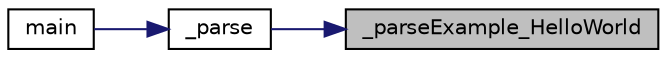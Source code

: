 digraph "_parseExample_HelloWorld"
{
 // LATEX_PDF_SIZE
  edge [fontname="Helvetica",fontsize="10",labelfontname="Helvetica",labelfontsize="10"];
  node [fontname="Helvetica",fontsize="10",shape=record];
  rankdir="RL";
  Node1 [label="_parseExample_HelloWorld",height=0.2,width=0.4,color="black", fillcolor="grey75", style="filled", fontcolor="black",tooltip=" "];
  Node1 -> Node2 [dir="back",color="midnightblue",fontsize="10",style="solid",fontname="Helvetica"];
  Node2 [label="_parse",height=0.2,width=0.4,color="black", fillcolor="white", style="filled",URL="$d2/d72/parser_8c.html#aa13b44093a9b4f501c43f640be3790ec",tooltip=" "];
  Node2 -> Node3 [dir="back",color="midnightblue",fontsize="10",style="solid",fontname="Helvetica"];
  Node3 [label="main",height=0.2,width=0.4,color="black", fillcolor="white", style="filled",URL="$d0/d29/main_8c.html#a3c04138a5bfe5d72780bb7e82a18e627",tooltip=" "];
}
